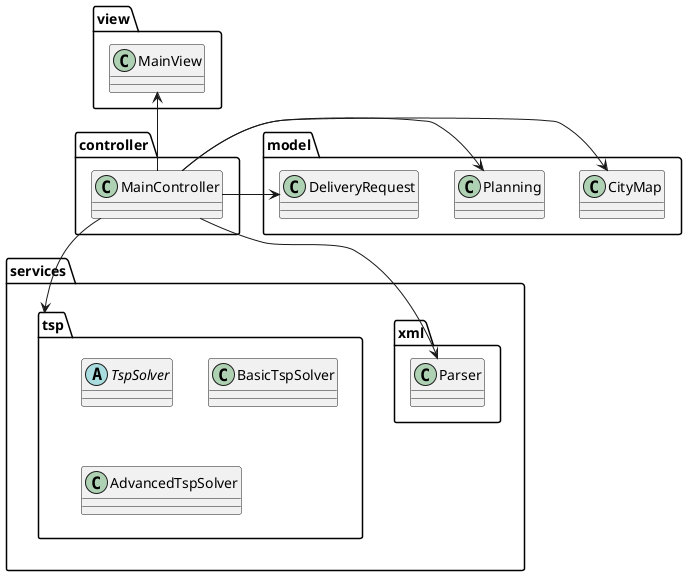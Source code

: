 @startuml

package services {
    package xml {
        class Parser {
        }
    }

    package tsp {
        abstract class TspSolver {
        }

        class BasicTspSolver {
        }

        class AdvancedTspSolver {
        }
    }
}

package model {
    class CityMap {
    }

    class Planning {
    }

    class DeliveryRequest {
    }
}

package controller {
    class MainController {
    }
}

package view {
    class MainView
}

MainController -left-> Parser
MainController -right-> CityMap
MainController -right-> Planning
MainController -right-> DeliveryRequest
MainController -up-> MainView

MainController --> tsp

@enduml
